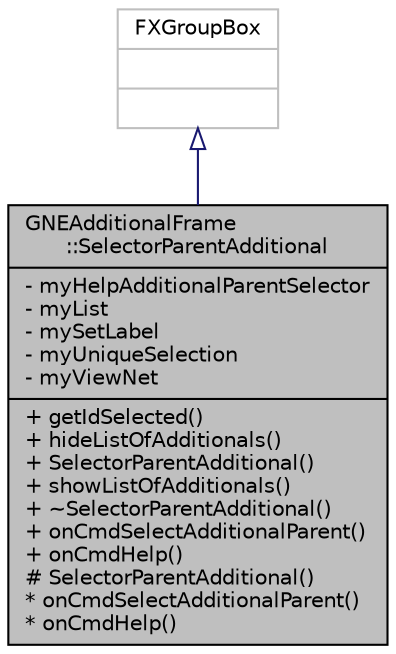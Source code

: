 digraph "GNEAdditionalFrame::SelectorParentAdditional"
{
  edge [fontname="Helvetica",fontsize="10",labelfontname="Helvetica",labelfontsize="10"];
  node [fontname="Helvetica",fontsize="10",shape=record];
  Node0 [label="{GNEAdditionalFrame\l::SelectorParentAdditional\n|- myHelpAdditionalParentSelector\l- myList\l- mySetLabel\l- myUniqueSelection\l- myViewNet\l|+ getIdSelected()\l+ hideListOfAdditionals()\l+ SelectorParentAdditional()\l+ showListOfAdditionals()\l+ ~SelectorParentAdditional()\l+ onCmdSelectAdditionalParent()\l+ onCmdHelp()\l# SelectorParentAdditional()\l* onCmdSelectAdditionalParent()\l* onCmdHelp()\l}",height=0.2,width=0.4,color="black", fillcolor="grey75", style="filled", fontcolor="black"];
  Node1 -> Node0 [dir="back",color="midnightblue",fontsize="10",style="solid",arrowtail="onormal",fontname="Helvetica"];
  Node1 [label="{FXGroupBox\n||}",height=0.2,width=0.4,color="grey75", fillcolor="white", style="filled"];
}
